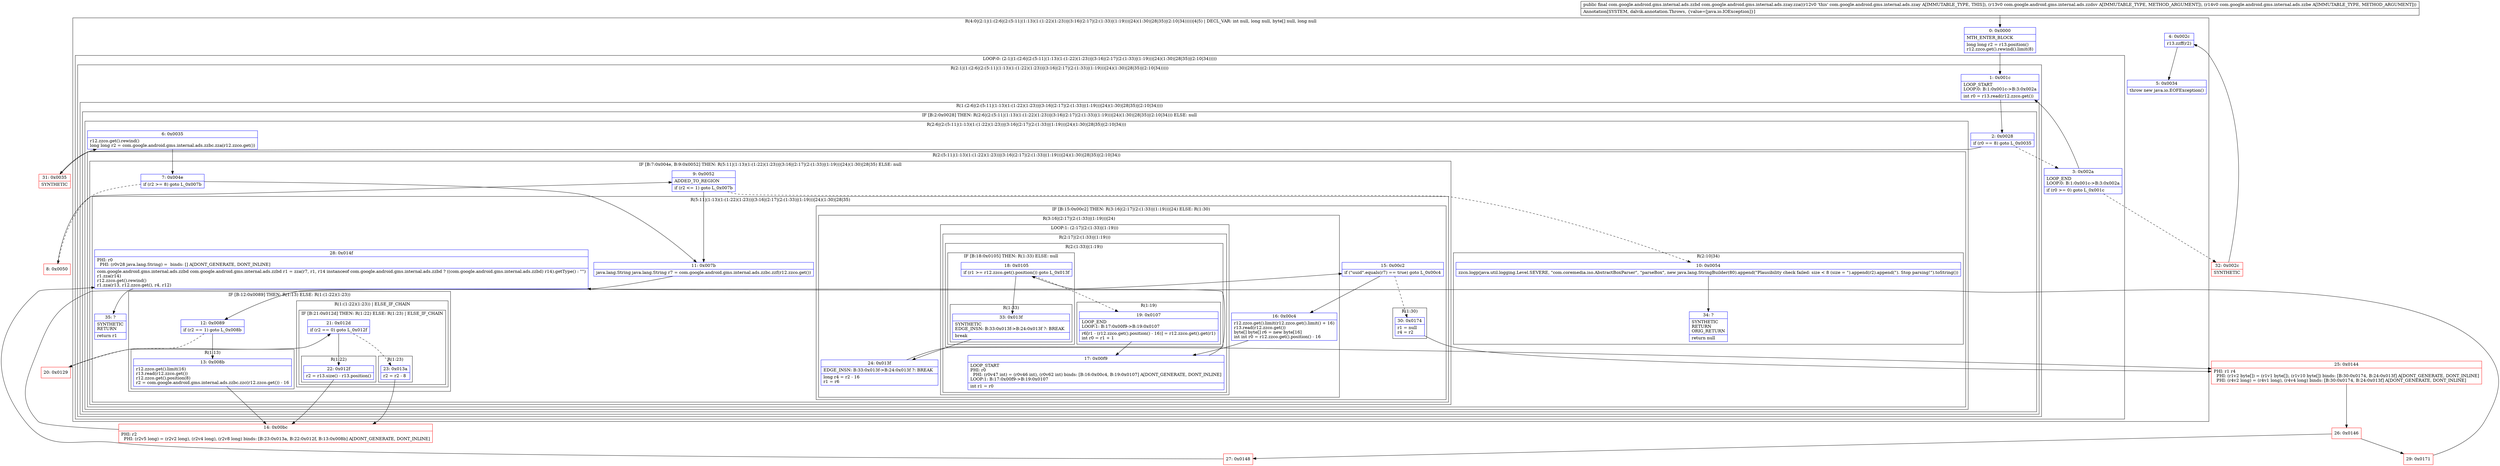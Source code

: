 digraph "CFG forcom.google.android.gms.internal.ads.zzay.zza(Lcom\/google\/android\/gms\/internal\/ads\/zzdsv;Lcom\/google\/android\/gms\/internal\/ads\/zzbe;)Lcom\/google\/android\/gms\/internal\/ads\/zzbd;" {
subgraph cluster_Region_1402640466 {
label = "R(4:0|(2:1|(1:(2:6|(2:(5:11|(1:13)(1:(1:22)(1:23))|(3:16|(2:17|(2:(1:33)|(1:19)))|24)(1:30)|28|35)|(2:10|34)))))|4|5) | DECL_VAR: int null, long null, byte[] null, long null\l";
node [shape=record,color=blue];
Node_0 [shape=record,label="{0\:\ 0x0000|MTH_ENTER_BLOCK\l|long long r2 = r13.position()\lr12.zzco.get().rewind().limit(8)\l}"];
subgraph cluster_LoopRegion_2014236312 {
label = "LOOP:0: (2:1|(1:(2:6|(2:(5:11|(1:13)(1:(1:22)(1:23))|(3:16|(2:17|(2:(1:33)|(1:19)))|24)(1:30)|28|35)|(2:10|34)))))";
node [shape=record,color=blue];
Node_3 [shape=record,label="{3\:\ 0x002a|LOOP_END\lLOOP:0: B:1:0x001c\-\>B:3:0x002a\l|if (r0 \>= 0) goto L_0x001c\l}"];
subgraph cluster_Region_1239099010 {
label = "R(2:1|(1:(2:6|(2:(5:11|(1:13)(1:(1:22)(1:23))|(3:16|(2:17|(2:(1:33)|(1:19)))|24)(1:30)|28|35)|(2:10|34)))))";
node [shape=record,color=blue];
Node_1 [shape=record,label="{1\:\ 0x001c|LOOP_START\lLOOP:0: B:1:0x001c\-\>B:3:0x002a\l|int r0 = r13.read(r12.zzco.get())\l}"];
subgraph cluster_Region_1949200641 {
label = "R(1:(2:6|(2:(5:11|(1:13)(1:(1:22)(1:23))|(3:16|(2:17|(2:(1:33)|(1:19)))|24)(1:30)|28|35)|(2:10|34))))";
node [shape=record,color=blue];
subgraph cluster_IfRegion_1729405523 {
label = "IF [B:2:0x0028] THEN: R(2:6|(2:(5:11|(1:13)(1:(1:22)(1:23))|(3:16|(2:17|(2:(1:33)|(1:19)))|24)(1:30)|28|35)|(2:10|34))) ELSE: null";
node [shape=record,color=blue];
Node_2 [shape=record,label="{2\:\ 0x0028|if (r0 == 8) goto L_0x0035\l}"];
subgraph cluster_Region_1623981803 {
label = "R(2:6|(2:(5:11|(1:13)(1:(1:22)(1:23))|(3:16|(2:17|(2:(1:33)|(1:19)))|24)(1:30)|28|35)|(2:10|34)))";
node [shape=record,color=blue];
Node_6 [shape=record,label="{6\:\ 0x0035|r12.zzco.get().rewind()\llong long r2 = com.google.android.gms.internal.ads.zzbc.zza(r12.zzco.get())\l}"];
subgraph cluster_Region_1237036958 {
label = "R(2:(5:11|(1:13)(1:(1:22)(1:23))|(3:16|(2:17|(2:(1:33)|(1:19)))|24)(1:30)|28|35)|(2:10|34))";
node [shape=record,color=blue];
subgraph cluster_IfRegion_1882471238 {
label = "IF [B:7:0x004e, B:9:0x0052] THEN: R(5:11|(1:13)(1:(1:22)(1:23))|(3:16|(2:17|(2:(1:33)|(1:19)))|24)(1:30)|28|35) ELSE: null";
node [shape=record,color=blue];
Node_7 [shape=record,label="{7\:\ 0x004e|if (r2 \>= 8) goto L_0x007b\l}"];
Node_9 [shape=record,label="{9\:\ 0x0052|ADDED_TO_REGION\l|if (r2 \<= 1) goto L_0x007b\l}"];
subgraph cluster_Region_772452327 {
label = "R(5:11|(1:13)(1:(1:22)(1:23))|(3:16|(2:17|(2:(1:33)|(1:19)))|24)(1:30)|28|35)";
node [shape=record,color=blue];
Node_11 [shape=record,label="{11\:\ 0x007b|java.lang.String java.lang.String r7 = com.google.android.gms.internal.ads.zzbc.zzf(r12.zzco.get())\l}"];
subgraph cluster_IfRegion_2126533078 {
label = "IF [B:12:0x0089] THEN: R(1:13) ELSE: R(1:(1:22)(1:23))";
node [shape=record,color=blue];
Node_12 [shape=record,label="{12\:\ 0x0089|if (r2 == 1) goto L_0x008b\l}"];
subgraph cluster_Region_532315059 {
label = "R(1:13)";
node [shape=record,color=blue];
Node_13 [shape=record,label="{13\:\ 0x008b|r12.zzco.get().limit(16)\lr13.read(r12.zzco.get())\lr12.zzco.get().position(8)\lr2 = com.google.android.gms.internal.ads.zzbc.zzc(r12.zzco.get()) \- 16\l}"];
}
subgraph cluster_Region_1181859856 {
label = "R(1:(1:22)(1:23)) | ELSE_IF_CHAIN\l";
node [shape=record,color=blue];
subgraph cluster_IfRegion_1006920295 {
label = "IF [B:21:0x012d] THEN: R(1:22) ELSE: R(1:23) | ELSE_IF_CHAIN\l";
node [shape=record,color=blue];
Node_21 [shape=record,label="{21\:\ 0x012d|if (r2 == 0) goto L_0x012f\l}"];
subgraph cluster_Region_222606398 {
label = "R(1:22)";
node [shape=record,color=blue];
Node_22 [shape=record,label="{22\:\ 0x012f|r2 = r13.size() \- r13.position()\l}"];
}
subgraph cluster_Region_59240362 {
label = "R(1:23)";
node [shape=record,color=blue];
Node_23 [shape=record,label="{23\:\ 0x013a|r2 = r2 \- 8\l}"];
}
}
}
}
subgraph cluster_IfRegion_830662427 {
label = "IF [B:15:0x00c2] THEN: R(3:16|(2:17|(2:(1:33)|(1:19)))|24) ELSE: R(1:30)";
node [shape=record,color=blue];
Node_15 [shape=record,label="{15\:\ 0x00c2|if (\"uuid\".equals(r7) == true) goto L_0x00c4\l}"];
subgraph cluster_Region_1118311302 {
label = "R(3:16|(2:17|(2:(1:33)|(1:19)))|24)";
node [shape=record,color=blue];
Node_16 [shape=record,label="{16\:\ 0x00c4|r12.zzco.get().limit(r12.zzco.get().limit() + 16)\lr13.read(r12.zzco.get())\lbyte[] byte[] r6 = new byte[16]\lint int r0 = r12.zzco.get().position() \- 16\l}"];
subgraph cluster_LoopRegion_885481961 {
label = "LOOP:1: (2:17|(2:(1:33)|(1:19)))";
node [shape=record,color=blue];
subgraph cluster_Region_642655141 {
label = "R(2:17|(2:(1:33)|(1:19)))";
node [shape=record,color=blue];
Node_17 [shape=record,label="{17\:\ 0x00f9|LOOP_START\lPHI: r0 \l  PHI: (r0v47 int) = (r0v46 int), (r0v62 int) binds: [B:16:0x00c4, B:19:0x0107] A[DONT_GENERATE, DONT_INLINE]\lLOOP:1: B:17:0x00f9\-\>B:19:0x0107\l|int r1 = r0\l}"];
subgraph cluster_Region_862365705 {
label = "R(2:(1:33)|(1:19))";
node [shape=record,color=blue];
subgraph cluster_IfRegion_1726703714 {
label = "IF [B:18:0x0105] THEN: R(1:33) ELSE: null";
node [shape=record,color=blue];
Node_18 [shape=record,label="{18\:\ 0x0105|if (r1 \>= r12.zzco.get().position()) goto L_0x013f\l}"];
subgraph cluster_Region_657794724 {
label = "R(1:33)";
node [shape=record,color=blue];
Node_33 [shape=record,label="{33\:\ 0x013f|SYNTHETIC\lEDGE_INSN: B:33:0x013f\-\>B:24:0x013f ?: BREAK  \l|break\l}"];
}
}
subgraph cluster_Region_1793436329 {
label = "R(1:19)";
node [shape=record,color=blue];
Node_19 [shape=record,label="{19\:\ 0x0107|LOOP_END\lLOOP:1: B:17:0x00f9\-\>B:19:0x0107\l|r6[r1 \- (r12.zzco.get().position() \- 16)] = r12.zzco.get().get(r1)\lint r0 = r1 + 1\l}"];
}
}
}
}
Node_24 [shape=record,label="{24\:\ 0x013f|EDGE_INSN: B:33:0x013f\-\>B:24:0x013f ?: BREAK  \l|long r4 = r2 \- 16\lr1 = r6\l}"];
}
subgraph cluster_Region_1689557556 {
label = "R(1:30)";
node [shape=record,color=blue];
Node_30 [shape=record,label="{30\:\ 0x0174|r1 = null\lr4 = r2\l}"];
}
}
Node_28 [shape=record,label="{28\:\ 0x014f|PHI: r0 \l  PHI: (r0v28 java.lang.String) =  binds: [] A[DONT_GENERATE, DONT_INLINE]\l|com.google.android.gms.internal.ads.zzbd com.google.android.gms.internal.ads.zzbd r1 = zza(r7, r1, r14 instanceof com.google.android.gms.internal.ads.zzbd ? ((com.google.android.gms.internal.ads.zzbd) r14).getType() : \"\")\lr1.zza(r14)\lr12.zzco.get().rewind()\lr1.zza(r13, r12.zzco.get(), r4, r12)\l}"];
Node_35 [shape=record,label="{35\:\ ?|SYNTHETIC\lRETURN\l|return r1\l}"];
}
}
subgraph cluster_Region_1379404439 {
label = "R(2:10|34)";
node [shape=record,color=blue];
Node_10 [shape=record,label="{10\:\ 0x0054|zzcn.logp(java.util.logging.Level.SEVERE, \"com.coremedia.iso.AbstractBoxParser\", \"parseBox\", new java.lang.StringBuilder(80).append(\"Plausibility check failed: size \< 8 (size = \").append(r2).append(\"). Stop parsing!\").toString())\l}"];
Node_34 [shape=record,label="{34\:\ ?|SYNTHETIC\lRETURN\lORIG_RETURN\l|return null\l}"];
}
}
}
}
}
}
}
Node_4 [shape=record,label="{4\:\ 0x002c|r13.zzff(r2)\l}"];
Node_5 [shape=record,label="{5\:\ 0x0034|throw new java.io.EOFException()\l}"];
}
Node_8 [shape=record,color=red,label="{8\:\ 0x0050}"];
Node_14 [shape=record,color=red,label="{14\:\ 0x00bc|PHI: r2 \l  PHI: (r2v5 long) = (r2v2 long), (r2v4 long), (r2v8 long) binds: [B:23:0x013a, B:22:0x012f, B:13:0x008b] A[DONT_GENERATE, DONT_INLINE]\l}"];
Node_20 [shape=record,color=red,label="{20\:\ 0x0129}"];
Node_25 [shape=record,color=red,label="{25\:\ 0x0144|PHI: r1 r4 \l  PHI: (r1v2 byte[]) = (r1v1 byte[]), (r1v10 byte[]) binds: [B:30:0x0174, B:24:0x013f] A[DONT_GENERATE, DONT_INLINE]\l  PHI: (r4v2 long) = (r4v1 long), (r4v4 long) binds: [B:30:0x0174, B:24:0x013f] A[DONT_GENERATE, DONT_INLINE]\l}"];
Node_26 [shape=record,color=red,label="{26\:\ 0x0146}"];
Node_27 [shape=record,color=red,label="{27\:\ 0x0148}"];
Node_29 [shape=record,color=red,label="{29\:\ 0x0171}"];
Node_31 [shape=record,color=red,label="{31\:\ 0x0035|SYNTHETIC\l}"];
Node_32 [shape=record,color=red,label="{32\:\ 0x002c|SYNTHETIC\l}"];
MethodNode[shape=record,label="{public final com.google.android.gms.internal.ads.zzbd com.google.android.gms.internal.ads.zzay.zza((r12v0 'this' com.google.android.gms.internal.ads.zzay A[IMMUTABLE_TYPE, THIS]), (r13v0 com.google.android.gms.internal.ads.zzdsv A[IMMUTABLE_TYPE, METHOD_ARGUMENT]), (r14v0 com.google.android.gms.internal.ads.zzbe A[IMMUTABLE_TYPE, METHOD_ARGUMENT]))  | Annotation[SYSTEM, dalvik.annotation.Throws, \{value=[java.io.IOException]\}]\l}"];
MethodNode -> Node_0;
Node_0 -> Node_1;
Node_3 -> Node_1;
Node_3 -> Node_32[style=dashed];
Node_1 -> Node_2;
Node_2 -> Node_3[style=dashed];
Node_2 -> Node_31;
Node_6 -> Node_7;
Node_7 -> Node_8[style=dashed];
Node_7 -> Node_11;
Node_9 -> Node_10[style=dashed];
Node_9 -> Node_11;
Node_11 -> Node_12;
Node_12 -> Node_13;
Node_12 -> Node_20[style=dashed];
Node_13 -> Node_14;
Node_21 -> Node_22;
Node_21 -> Node_23[style=dashed];
Node_22 -> Node_14;
Node_23 -> Node_14;
Node_15 -> Node_16;
Node_15 -> Node_30[style=dashed];
Node_16 -> Node_17;
Node_17 -> Node_18;
Node_18 -> Node_19[style=dashed];
Node_18 -> Node_33;
Node_33 -> Node_24;
Node_19 -> Node_17;
Node_24 -> Node_25;
Node_30 -> Node_25;
Node_28 -> Node_35;
Node_10 -> Node_34;
Node_4 -> Node_5;
Node_8 -> Node_9;
Node_14 -> Node_15;
Node_20 -> Node_21;
Node_25 -> Node_26;
Node_26 -> Node_27;
Node_26 -> Node_29;
Node_27 -> Node_28;
Node_29 -> Node_28;
Node_31 -> Node_6;
Node_32 -> Node_4;
}

